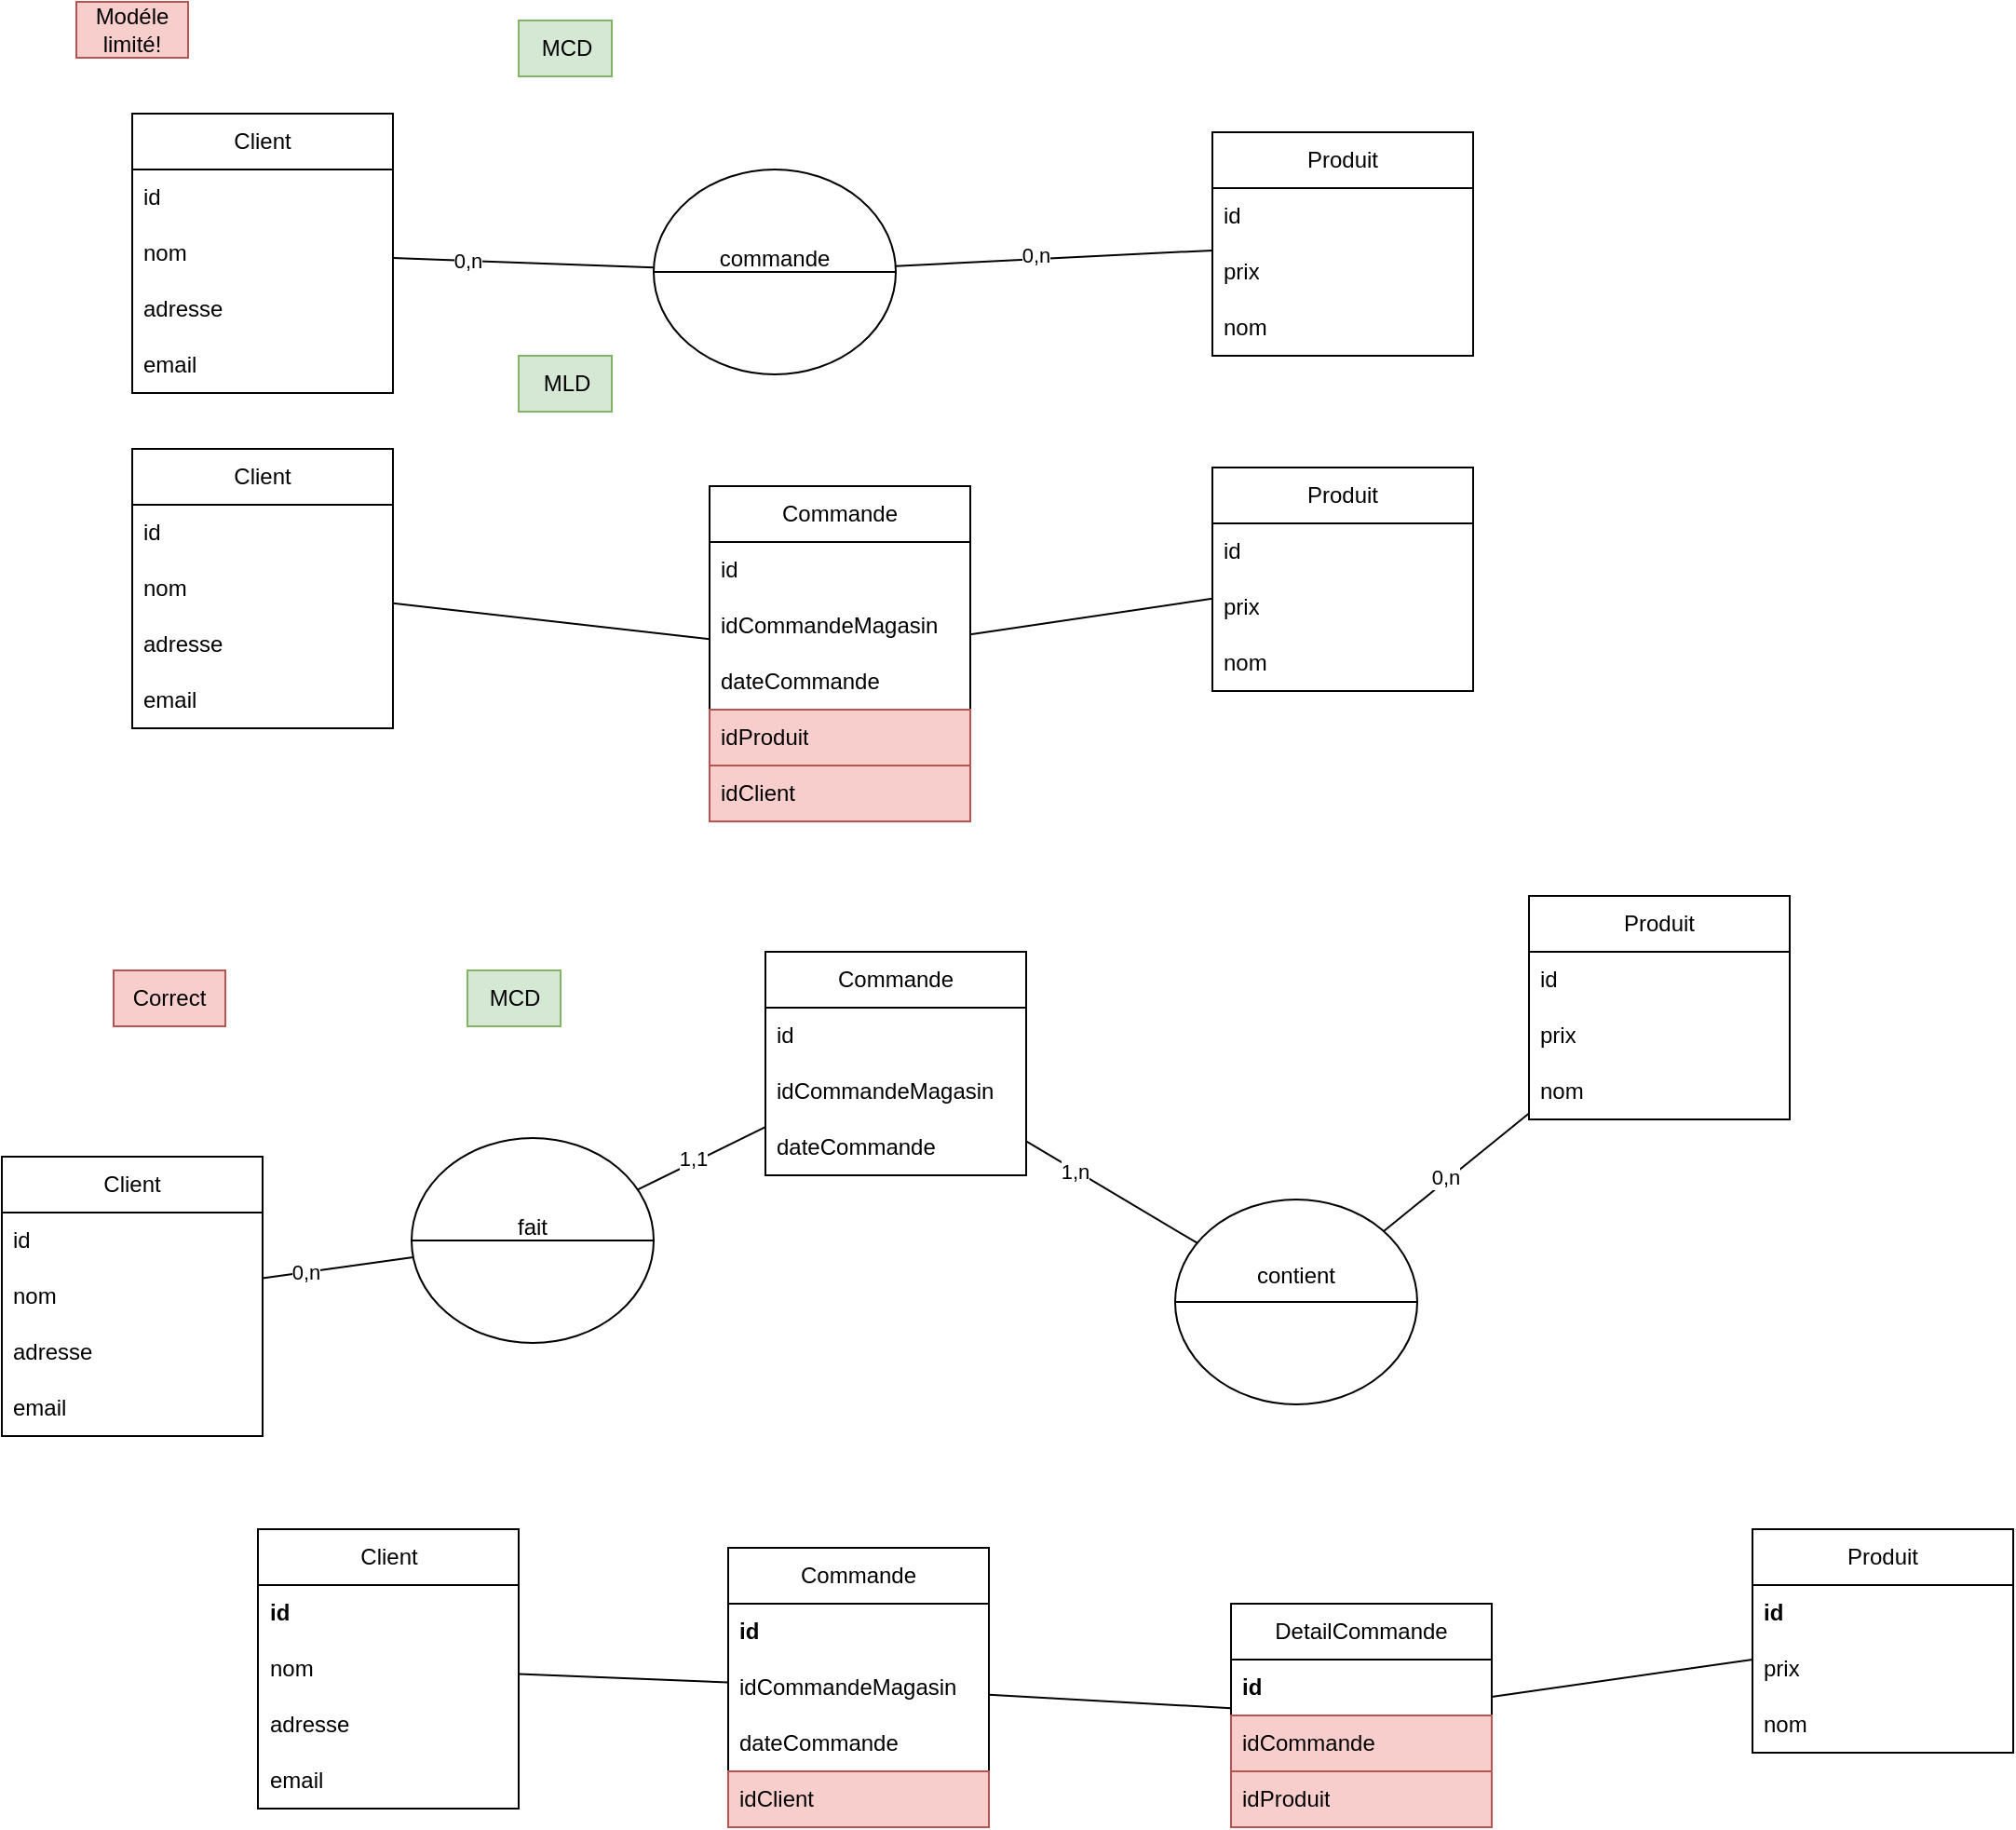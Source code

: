 <mxfile version="23.1.5" type="device">
  <diagram name="Page-1" id="Rdim_5VaXPFI_u1aEHPu">
    <mxGraphModel dx="1713" dy="-1688" grid="1" gridSize="10" guides="1" tooltips="1" connect="1" arrows="1" fold="1" page="1" pageScale="1" pageWidth="850" pageHeight="1100" math="0" shadow="0">
      <root>
        <mxCell id="0" />
        <mxCell id="1" parent="0" />
        <mxCell id="az1NuROMxJT2p0c5ZFmb-1" value="Client" style="swimlane;fontStyle=0;childLayout=stackLayout;horizontal=1;startSize=30;horizontalStack=0;resizeParent=1;resizeParentMax=0;resizeLast=0;collapsible=1;marginBottom=0;whiteSpace=wrap;html=1;" parent="1" vertex="1">
          <mxGeometry x="-190" y="2290" width="140" height="150" as="geometry" />
        </mxCell>
        <mxCell id="az1NuROMxJT2p0c5ZFmb-2" value="id" style="text;strokeColor=none;fillColor=none;align=left;verticalAlign=middle;spacingLeft=4;spacingRight=4;overflow=hidden;points=[[0,0.5],[1,0.5]];portConstraint=eastwest;rotatable=0;whiteSpace=wrap;html=1;" parent="az1NuROMxJT2p0c5ZFmb-1" vertex="1">
          <mxGeometry y="30" width="140" height="30" as="geometry" />
        </mxCell>
        <mxCell id="az1NuROMxJT2p0c5ZFmb-3" value="nom" style="text;strokeColor=none;fillColor=none;align=left;verticalAlign=middle;spacingLeft=4;spacingRight=4;overflow=hidden;points=[[0,0.5],[1,0.5]];portConstraint=eastwest;rotatable=0;whiteSpace=wrap;html=1;" parent="az1NuROMxJT2p0c5ZFmb-1" vertex="1">
          <mxGeometry y="60" width="140" height="30" as="geometry" />
        </mxCell>
        <mxCell id="az1NuROMxJT2p0c5ZFmb-4" value="adresse" style="text;strokeColor=none;fillColor=none;align=left;verticalAlign=middle;spacingLeft=4;spacingRight=4;overflow=hidden;points=[[0,0.5],[1,0.5]];portConstraint=eastwest;rotatable=0;whiteSpace=wrap;html=1;" parent="az1NuROMxJT2p0c5ZFmb-1" vertex="1">
          <mxGeometry y="90" width="140" height="30" as="geometry" />
        </mxCell>
        <mxCell id="az1NuROMxJT2p0c5ZFmb-15" value="email" style="text;strokeColor=none;fillColor=none;align=left;verticalAlign=middle;spacingLeft=4;spacingRight=4;overflow=hidden;points=[[0,0.5],[1,0.5]];portConstraint=eastwest;rotatable=0;whiteSpace=wrap;html=1;" parent="az1NuROMxJT2p0c5ZFmb-1" vertex="1">
          <mxGeometry y="120" width="140" height="30" as="geometry" />
        </mxCell>
        <mxCell id="az1NuROMxJT2p0c5ZFmb-10" value="" style="endArrow=none;html=1;rounded=0;" parent="1" source="az1NuROMxJT2p0c5ZFmb-1" target="az1NuROMxJT2p0c5ZFmb-33" edge="1">
          <mxGeometry width="50" height="50" relative="1" as="geometry">
            <mxPoint x="237.5" y="2400" as="sourcePoint" />
            <mxPoint x="112.166" y="2358.957" as="targetPoint" />
          </mxGeometry>
        </mxCell>
        <mxCell id="az1NuROMxJT2p0c5ZFmb-16" value="0,n" style="edgeLabel;html=1;align=center;verticalAlign=middle;resizable=0;points=[];" parent="az1NuROMxJT2p0c5ZFmb-10" vertex="1" connectable="0">
          <mxGeometry x="-0.432" relative="1" as="geometry">
            <mxPoint as="offset" />
          </mxGeometry>
        </mxCell>
        <mxCell id="az1NuROMxJT2p0c5ZFmb-12" value="" style="endArrow=none;html=1;rounded=0;" parent="1" source="az1NuROMxJT2p0c5ZFmb-33" target="az1NuROMxJT2p0c5ZFmb-41" edge="1">
          <mxGeometry width="50" height="50" relative="1" as="geometry">
            <mxPoint x="204.662" y="2353.573" as="sourcePoint" />
            <mxPoint x="350.5" y="2336.706" as="targetPoint" />
          </mxGeometry>
        </mxCell>
        <mxCell id="az1NuROMxJT2p0c5ZFmb-18" value="0,n" style="edgeLabel;html=1;align=center;verticalAlign=middle;resizable=0;points=[];" parent="az1NuROMxJT2p0c5ZFmb-12" vertex="1" connectable="0">
          <mxGeometry x="-0.12" y="2" relative="1" as="geometry">
            <mxPoint as="offset" />
          </mxGeometry>
        </mxCell>
        <mxCell id="az1NuROMxJT2p0c5ZFmb-14" value="MCD" style="text;html=1;align=center;verticalAlign=middle;resizable=0;points=[];autosize=1;strokeColor=#82b366;fillColor=#d5e8d4;" parent="1" vertex="1">
          <mxGeometry x="17.5" y="2240" width="50" height="30" as="geometry" />
        </mxCell>
        <mxCell id="az1NuROMxJT2p0c5ZFmb-33" value="commande&lt;div&gt;&lt;br/&gt;&lt;/div&gt;" style="shape=lineEllipse;perimeter=ellipsePerimeter;whiteSpace=wrap;html=1;backgroundOutline=1;" parent="1" vertex="1">
          <mxGeometry x="90" y="2320" width="130" height="110" as="geometry" />
        </mxCell>
        <mxCell id="az1NuROMxJT2p0c5ZFmb-41" value="Produit" style="swimlane;fontStyle=0;childLayout=stackLayout;horizontal=1;startSize=30;horizontalStack=0;resizeParent=1;resizeParentMax=0;resizeLast=0;collapsible=1;marginBottom=0;whiteSpace=wrap;html=1;" parent="1" vertex="1">
          <mxGeometry x="390" y="2300" width="140" height="120" as="geometry" />
        </mxCell>
        <mxCell id="az1NuROMxJT2p0c5ZFmb-42" value="id" style="text;strokeColor=none;fillColor=none;align=left;verticalAlign=middle;spacingLeft=4;spacingRight=4;overflow=hidden;points=[[0,0.5],[1,0.5]];portConstraint=eastwest;rotatable=0;whiteSpace=wrap;html=1;" parent="az1NuROMxJT2p0c5ZFmb-41" vertex="1">
          <mxGeometry y="30" width="140" height="30" as="geometry" />
        </mxCell>
        <mxCell id="az1NuROMxJT2p0c5ZFmb-43" value="prix" style="text;strokeColor=none;fillColor=none;align=left;verticalAlign=middle;spacingLeft=4;spacingRight=4;overflow=hidden;points=[[0,0.5],[1,0.5]];portConstraint=eastwest;rotatable=0;whiteSpace=wrap;html=1;" parent="az1NuROMxJT2p0c5ZFmb-41" vertex="1">
          <mxGeometry y="60" width="140" height="30" as="geometry" />
        </mxCell>
        <mxCell id="ZC4YLrXilNZgnKny0mAH-29" value="nom" style="text;strokeColor=none;fillColor=none;align=left;verticalAlign=middle;spacingLeft=4;spacingRight=4;overflow=hidden;points=[[0,0.5],[1,0.5]];portConstraint=eastwest;rotatable=0;whiteSpace=wrap;html=1;" vertex="1" parent="az1NuROMxJT2p0c5ZFmb-41">
          <mxGeometry y="90" width="140" height="30" as="geometry" />
        </mxCell>
        <mxCell id="ZC4YLrXilNZgnKny0mAH-1" value="Client" style="swimlane;fontStyle=0;childLayout=stackLayout;horizontal=1;startSize=30;horizontalStack=0;resizeParent=1;resizeParentMax=0;resizeLast=0;collapsible=1;marginBottom=0;whiteSpace=wrap;html=1;" vertex="1" parent="1">
          <mxGeometry x="-190" y="2470" width="140" height="150" as="geometry" />
        </mxCell>
        <mxCell id="ZC4YLrXilNZgnKny0mAH-2" value="id" style="text;strokeColor=none;fillColor=none;align=left;verticalAlign=middle;spacingLeft=4;spacingRight=4;overflow=hidden;points=[[0,0.5],[1,0.5]];portConstraint=eastwest;rotatable=0;whiteSpace=wrap;html=1;" vertex="1" parent="ZC4YLrXilNZgnKny0mAH-1">
          <mxGeometry y="30" width="140" height="30" as="geometry" />
        </mxCell>
        <mxCell id="ZC4YLrXilNZgnKny0mAH-3" value="nom" style="text;strokeColor=none;fillColor=none;align=left;verticalAlign=middle;spacingLeft=4;spacingRight=4;overflow=hidden;points=[[0,0.5],[1,0.5]];portConstraint=eastwest;rotatable=0;whiteSpace=wrap;html=1;" vertex="1" parent="ZC4YLrXilNZgnKny0mAH-1">
          <mxGeometry y="60" width="140" height="30" as="geometry" />
        </mxCell>
        <mxCell id="ZC4YLrXilNZgnKny0mAH-4" value="adresse" style="text;strokeColor=none;fillColor=none;align=left;verticalAlign=middle;spacingLeft=4;spacingRight=4;overflow=hidden;points=[[0,0.5],[1,0.5]];portConstraint=eastwest;rotatable=0;whiteSpace=wrap;html=1;" vertex="1" parent="ZC4YLrXilNZgnKny0mAH-1">
          <mxGeometry y="90" width="140" height="30" as="geometry" />
        </mxCell>
        <mxCell id="ZC4YLrXilNZgnKny0mAH-5" value="email" style="text;strokeColor=none;fillColor=none;align=left;verticalAlign=middle;spacingLeft=4;spacingRight=4;overflow=hidden;points=[[0,0.5],[1,0.5]];portConstraint=eastwest;rotatable=0;whiteSpace=wrap;html=1;" vertex="1" parent="ZC4YLrXilNZgnKny0mAH-1">
          <mxGeometry y="120" width="140" height="30" as="geometry" />
        </mxCell>
        <mxCell id="ZC4YLrXilNZgnKny0mAH-6" value="" style="endArrow=none;html=1;rounded=0;" edge="1" parent="1" source="ZC4YLrXilNZgnKny0mAH-1" target="ZC4YLrXilNZgnKny0mAH-17">
          <mxGeometry width="50" height="50" relative="1" as="geometry">
            <mxPoint x="237.5" y="2580" as="sourcePoint" />
            <mxPoint x="90.06" y="2552.639" as="targetPoint" />
          </mxGeometry>
        </mxCell>
        <mxCell id="ZC4YLrXilNZgnKny0mAH-10" value="MLD" style="text;html=1;align=center;verticalAlign=middle;resizable=0;points=[];autosize=1;strokeColor=#82b366;fillColor=#d5e8d4;" vertex="1" parent="1">
          <mxGeometry x="17.5" y="2420" width="50" height="30" as="geometry" />
        </mxCell>
        <mxCell id="ZC4YLrXilNZgnKny0mAH-12" value="Produit" style="swimlane;fontStyle=0;childLayout=stackLayout;horizontal=1;startSize=30;horizontalStack=0;resizeParent=1;resizeParentMax=0;resizeLast=0;collapsible=1;marginBottom=0;whiteSpace=wrap;html=1;" vertex="1" parent="1">
          <mxGeometry x="390" y="2480" width="140" height="120" as="geometry" />
        </mxCell>
        <mxCell id="ZC4YLrXilNZgnKny0mAH-13" value="id" style="text;strokeColor=none;fillColor=none;align=left;verticalAlign=middle;spacingLeft=4;spacingRight=4;overflow=hidden;points=[[0,0.5],[1,0.5]];portConstraint=eastwest;rotatable=0;whiteSpace=wrap;html=1;" vertex="1" parent="ZC4YLrXilNZgnKny0mAH-12">
          <mxGeometry y="30" width="140" height="30" as="geometry" />
        </mxCell>
        <mxCell id="ZC4YLrXilNZgnKny0mAH-14" value="prix" style="text;strokeColor=none;fillColor=none;align=left;verticalAlign=middle;spacingLeft=4;spacingRight=4;overflow=hidden;points=[[0,0.5],[1,0.5]];portConstraint=eastwest;rotatable=0;whiteSpace=wrap;html=1;" vertex="1" parent="ZC4YLrXilNZgnKny0mAH-12">
          <mxGeometry y="60" width="140" height="30" as="geometry" />
        </mxCell>
        <mxCell id="ZC4YLrXilNZgnKny0mAH-30" value="nom" style="text;strokeColor=none;fillColor=none;align=left;verticalAlign=middle;spacingLeft=4;spacingRight=4;overflow=hidden;points=[[0,0.5],[1,0.5]];portConstraint=eastwest;rotatable=0;whiteSpace=wrap;html=1;" vertex="1" parent="ZC4YLrXilNZgnKny0mAH-12">
          <mxGeometry y="90" width="140" height="30" as="geometry" />
        </mxCell>
        <mxCell id="ZC4YLrXilNZgnKny0mAH-16" value="Modéle limité!" style="text;html=1;align=center;verticalAlign=middle;whiteSpace=wrap;rounded=0;fillColor=#f8cecc;strokeColor=#b85450;" vertex="1" parent="1">
          <mxGeometry x="-220" y="2230" width="60" height="30" as="geometry" />
        </mxCell>
        <mxCell id="ZC4YLrXilNZgnKny0mAH-17" value="Commande" style="swimlane;fontStyle=0;childLayout=stackLayout;horizontal=1;startSize=30;horizontalStack=0;resizeParent=1;resizeParentMax=0;resizeLast=0;collapsible=1;marginBottom=0;whiteSpace=wrap;html=1;" vertex="1" parent="1">
          <mxGeometry x="120" y="2490" width="140" height="180" as="geometry" />
        </mxCell>
        <mxCell id="ZC4YLrXilNZgnKny0mAH-18" value="id" style="text;strokeColor=none;fillColor=none;align=left;verticalAlign=middle;spacingLeft=4;spacingRight=4;overflow=hidden;points=[[0,0.5],[1,0.5]];portConstraint=eastwest;rotatable=0;whiteSpace=wrap;html=1;" vertex="1" parent="ZC4YLrXilNZgnKny0mAH-17">
          <mxGeometry y="30" width="140" height="30" as="geometry" />
        </mxCell>
        <mxCell id="ZC4YLrXilNZgnKny0mAH-22" value="idCommandeMagasin" style="text;strokeColor=none;fillColor=none;align=left;verticalAlign=middle;spacingLeft=4;spacingRight=4;overflow=hidden;points=[[0,0.5],[1,0.5]];portConstraint=eastwest;rotatable=0;whiteSpace=wrap;html=1;" vertex="1" parent="ZC4YLrXilNZgnKny0mAH-17">
          <mxGeometry y="60" width="140" height="30" as="geometry" />
        </mxCell>
        <mxCell id="ZC4YLrXilNZgnKny0mAH-28" value="dateCommande" style="text;strokeColor=none;fillColor=none;align=left;verticalAlign=middle;spacingLeft=4;spacingRight=4;overflow=hidden;points=[[0,0.5],[1,0.5]];portConstraint=eastwest;rotatable=0;whiteSpace=wrap;html=1;" vertex="1" parent="ZC4YLrXilNZgnKny0mAH-17">
          <mxGeometry y="90" width="140" height="30" as="geometry" />
        </mxCell>
        <mxCell id="ZC4YLrXilNZgnKny0mAH-21" value="idProduit" style="text;strokeColor=#b85450;fillColor=#f8cecc;align=left;verticalAlign=middle;spacingLeft=4;spacingRight=4;overflow=hidden;points=[[0,0.5],[1,0.5]];portConstraint=eastwest;rotatable=0;whiteSpace=wrap;html=1;" vertex="1" parent="ZC4YLrXilNZgnKny0mAH-17">
          <mxGeometry y="120" width="140" height="30" as="geometry" />
        </mxCell>
        <mxCell id="ZC4YLrXilNZgnKny0mAH-19" value="idClient" style="text;strokeColor=#b85450;fillColor=#f8cecc;align=left;verticalAlign=middle;spacingLeft=4;spacingRight=4;overflow=hidden;points=[[0,0.5],[1,0.5]];portConstraint=eastwest;rotatable=0;whiteSpace=wrap;html=1;" vertex="1" parent="ZC4YLrXilNZgnKny0mAH-17">
          <mxGeometry y="150" width="140" height="30" as="geometry" />
        </mxCell>
        <mxCell id="ZC4YLrXilNZgnKny0mAH-20" value="" style="endArrow=none;html=1;rounded=0;" edge="1" parent="1" source="ZC4YLrXilNZgnKny0mAH-17" target="ZC4YLrXilNZgnKny0mAH-12">
          <mxGeometry width="50" height="50" relative="1" as="geometry">
            <mxPoint x="-40" y="2553" as="sourcePoint" />
            <mxPoint x="130" y="2547" as="targetPoint" />
          </mxGeometry>
        </mxCell>
        <mxCell id="ZC4YLrXilNZgnKny0mAH-31" value="Client" style="swimlane;fontStyle=0;childLayout=stackLayout;horizontal=1;startSize=30;horizontalStack=0;resizeParent=1;resizeParentMax=0;resizeLast=0;collapsible=1;marginBottom=0;whiteSpace=wrap;html=1;" vertex="1" parent="1">
          <mxGeometry x="-260" y="2850" width="140" height="150" as="geometry" />
        </mxCell>
        <mxCell id="ZC4YLrXilNZgnKny0mAH-32" value="id" style="text;strokeColor=none;fillColor=none;align=left;verticalAlign=middle;spacingLeft=4;spacingRight=4;overflow=hidden;points=[[0,0.5],[1,0.5]];portConstraint=eastwest;rotatable=0;whiteSpace=wrap;html=1;" vertex="1" parent="ZC4YLrXilNZgnKny0mAH-31">
          <mxGeometry y="30" width="140" height="30" as="geometry" />
        </mxCell>
        <mxCell id="ZC4YLrXilNZgnKny0mAH-33" value="nom" style="text;strokeColor=none;fillColor=none;align=left;verticalAlign=middle;spacingLeft=4;spacingRight=4;overflow=hidden;points=[[0,0.5],[1,0.5]];portConstraint=eastwest;rotatable=0;whiteSpace=wrap;html=1;" vertex="1" parent="ZC4YLrXilNZgnKny0mAH-31">
          <mxGeometry y="60" width="140" height="30" as="geometry" />
        </mxCell>
        <mxCell id="ZC4YLrXilNZgnKny0mAH-34" value="adresse" style="text;strokeColor=none;fillColor=none;align=left;verticalAlign=middle;spacingLeft=4;spacingRight=4;overflow=hidden;points=[[0,0.5],[1,0.5]];portConstraint=eastwest;rotatable=0;whiteSpace=wrap;html=1;" vertex="1" parent="ZC4YLrXilNZgnKny0mAH-31">
          <mxGeometry y="90" width="140" height="30" as="geometry" />
        </mxCell>
        <mxCell id="ZC4YLrXilNZgnKny0mAH-35" value="email" style="text;strokeColor=none;fillColor=none;align=left;verticalAlign=middle;spacingLeft=4;spacingRight=4;overflow=hidden;points=[[0,0.5],[1,0.5]];portConstraint=eastwest;rotatable=0;whiteSpace=wrap;html=1;" vertex="1" parent="ZC4YLrXilNZgnKny0mAH-31">
          <mxGeometry y="120" width="140" height="30" as="geometry" />
        </mxCell>
        <mxCell id="ZC4YLrXilNZgnKny0mAH-36" value="" style="endArrow=none;html=1;rounded=0;" edge="1" parent="1" source="ZC4YLrXilNZgnKny0mAH-31" target="ZC4YLrXilNZgnKny0mAH-41">
          <mxGeometry width="50" height="50" relative="1" as="geometry">
            <mxPoint x="237.5" y="3060" as="sourcePoint" />
            <mxPoint x="112.166" y="3018.957" as="targetPoint" />
          </mxGeometry>
        </mxCell>
        <mxCell id="ZC4YLrXilNZgnKny0mAH-37" value="0,n" style="edgeLabel;html=1;align=center;verticalAlign=middle;resizable=0;points=[];" vertex="1" connectable="0" parent="ZC4YLrXilNZgnKny0mAH-36">
          <mxGeometry x="-0.432" relative="1" as="geometry">
            <mxPoint as="offset" />
          </mxGeometry>
        </mxCell>
        <mxCell id="ZC4YLrXilNZgnKny0mAH-38" value="" style="endArrow=none;html=1;rounded=0;" edge="1" parent="1" source="ZC4YLrXilNZgnKny0mAH-41" target="ZC4YLrXilNZgnKny0mAH-42">
          <mxGeometry width="50" height="50" relative="1" as="geometry">
            <mxPoint x="204.662" y="3013.573" as="sourcePoint" />
            <mxPoint x="350.5" y="2996.706" as="targetPoint" />
          </mxGeometry>
        </mxCell>
        <mxCell id="ZC4YLrXilNZgnKny0mAH-39" value="1,1" style="edgeLabel;html=1;align=center;verticalAlign=middle;resizable=0;points=[];" vertex="1" connectable="0" parent="ZC4YLrXilNZgnKny0mAH-38">
          <mxGeometry x="-0.12" y="2" relative="1" as="geometry">
            <mxPoint as="offset" />
          </mxGeometry>
        </mxCell>
        <mxCell id="ZC4YLrXilNZgnKny0mAH-40" value="MCD" style="text;html=1;align=center;verticalAlign=middle;resizable=0;points=[];autosize=1;strokeColor=#82b366;fillColor=#d5e8d4;" vertex="1" parent="1">
          <mxGeometry x="-10" y="2750" width="50" height="30" as="geometry" />
        </mxCell>
        <mxCell id="ZC4YLrXilNZgnKny0mAH-41" value="fait&lt;br&gt;&lt;div&gt;&lt;br/&gt;&lt;/div&gt;" style="shape=lineEllipse;perimeter=ellipsePerimeter;whiteSpace=wrap;html=1;backgroundOutline=1;" vertex="1" parent="1">
          <mxGeometry x="-40" y="2840" width="130" height="110" as="geometry" />
        </mxCell>
        <mxCell id="ZC4YLrXilNZgnKny0mAH-42" value="Commande" style="swimlane;fontStyle=0;childLayout=stackLayout;horizontal=1;startSize=30;horizontalStack=0;resizeParent=1;resizeParentMax=0;resizeLast=0;collapsible=1;marginBottom=0;whiteSpace=wrap;html=1;" vertex="1" parent="1">
          <mxGeometry x="150" y="2740" width="140" height="120" as="geometry" />
        </mxCell>
        <mxCell id="ZC4YLrXilNZgnKny0mAH-43" value="id" style="text;strokeColor=none;fillColor=none;align=left;verticalAlign=middle;spacingLeft=4;spacingRight=4;overflow=hidden;points=[[0,0.5],[1,0.5]];portConstraint=eastwest;rotatable=0;whiteSpace=wrap;html=1;" vertex="1" parent="ZC4YLrXilNZgnKny0mAH-42">
          <mxGeometry y="30" width="140" height="30" as="geometry" />
        </mxCell>
        <mxCell id="ZC4YLrXilNZgnKny0mAH-44" value="idCommandeMagasin" style="text;strokeColor=none;fillColor=none;align=left;verticalAlign=middle;spacingLeft=4;spacingRight=4;overflow=hidden;points=[[0,0.5],[1,0.5]];portConstraint=eastwest;rotatable=0;whiteSpace=wrap;html=1;" vertex="1" parent="ZC4YLrXilNZgnKny0mAH-42">
          <mxGeometry y="60" width="140" height="30" as="geometry" />
        </mxCell>
        <mxCell id="ZC4YLrXilNZgnKny0mAH-45" value="dateCommande" style="text;strokeColor=none;fillColor=none;align=left;verticalAlign=middle;spacingLeft=4;spacingRight=4;overflow=hidden;points=[[0,0.5],[1,0.5]];portConstraint=eastwest;rotatable=0;whiteSpace=wrap;html=1;" vertex="1" parent="ZC4YLrXilNZgnKny0mAH-42">
          <mxGeometry y="90" width="140" height="30" as="geometry" />
        </mxCell>
        <mxCell id="ZC4YLrXilNZgnKny0mAH-46" value="Correct" style="text;html=1;align=center;verticalAlign=middle;whiteSpace=wrap;rounded=0;fillColor=#f8cecc;strokeColor=#b85450;" vertex="1" parent="1">
          <mxGeometry x="-200" y="2750" width="60" height="30" as="geometry" />
        </mxCell>
        <mxCell id="ZC4YLrXilNZgnKny0mAH-47" value="" style="endArrow=none;html=1;rounded=0;" edge="1" parent="1" target="ZC4YLrXilNZgnKny0mAH-51" source="ZC4YLrXilNZgnKny0mAH-42">
          <mxGeometry width="50" height="50" relative="1" as="geometry">
            <mxPoint x="290" y="2948" as="sourcePoint" />
            <mxPoint x="522.166" y="3051.957" as="targetPoint" />
          </mxGeometry>
        </mxCell>
        <mxCell id="ZC4YLrXilNZgnKny0mAH-48" value="1,n" style="edgeLabel;html=1;align=center;verticalAlign=middle;resizable=0;points=[];" vertex="1" connectable="0" parent="ZC4YLrXilNZgnKny0mAH-47">
          <mxGeometry x="-0.432" relative="1" as="geometry">
            <mxPoint as="offset" />
          </mxGeometry>
        </mxCell>
        <mxCell id="ZC4YLrXilNZgnKny0mAH-49" value="" style="endArrow=none;html=1;rounded=0;" edge="1" parent="1" source="ZC4YLrXilNZgnKny0mAH-51" target="ZC4YLrXilNZgnKny0mAH-52">
          <mxGeometry width="50" height="50" relative="1" as="geometry">
            <mxPoint x="614.662" y="3046.573" as="sourcePoint" />
            <mxPoint x="560" y="2867" as="targetPoint" />
          </mxGeometry>
        </mxCell>
        <mxCell id="ZC4YLrXilNZgnKny0mAH-50" value="0,n" style="edgeLabel;html=1;align=center;verticalAlign=middle;resizable=0;points=[];" vertex="1" connectable="0" parent="ZC4YLrXilNZgnKny0mAH-49">
          <mxGeometry x="-0.12" y="2" relative="1" as="geometry">
            <mxPoint as="offset" />
          </mxGeometry>
        </mxCell>
        <mxCell id="ZC4YLrXilNZgnKny0mAH-51" value="contient&lt;br&gt;&lt;br&gt;&lt;div&gt;&lt;br/&gt;&lt;/div&gt;" style="shape=lineEllipse;perimeter=ellipsePerimeter;whiteSpace=wrap;html=1;backgroundOutline=1;" vertex="1" parent="1">
          <mxGeometry x="370" y="2873" width="130" height="110" as="geometry" />
        </mxCell>
        <mxCell id="ZC4YLrXilNZgnKny0mAH-52" value="Produit" style="swimlane;fontStyle=0;childLayout=stackLayout;horizontal=1;startSize=30;horizontalStack=0;resizeParent=1;resizeParentMax=0;resizeLast=0;collapsible=1;marginBottom=0;whiteSpace=wrap;html=1;" vertex="1" parent="1">
          <mxGeometry x="560" y="2710" width="140" height="120" as="geometry" />
        </mxCell>
        <mxCell id="ZC4YLrXilNZgnKny0mAH-53" value="id" style="text;strokeColor=none;fillColor=none;align=left;verticalAlign=middle;spacingLeft=4;spacingRight=4;overflow=hidden;points=[[0,0.5],[1,0.5]];portConstraint=eastwest;rotatable=0;whiteSpace=wrap;html=1;" vertex="1" parent="ZC4YLrXilNZgnKny0mAH-52">
          <mxGeometry y="30" width="140" height="30" as="geometry" />
        </mxCell>
        <mxCell id="ZC4YLrXilNZgnKny0mAH-54" value="prix" style="text;strokeColor=none;fillColor=none;align=left;verticalAlign=middle;spacingLeft=4;spacingRight=4;overflow=hidden;points=[[0,0.5],[1,0.5]];portConstraint=eastwest;rotatable=0;whiteSpace=wrap;html=1;" vertex="1" parent="ZC4YLrXilNZgnKny0mAH-52">
          <mxGeometry y="60" width="140" height="30" as="geometry" />
        </mxCell>
        <mxCell id="ZC4YLrXilNZgnKny0mAH-55" value="nom" style="text;strokeColor=none;fillColor=none;align=left;verticalAlign=middle;spacingLeft=4;spacingRight=4;overflow=hidden;points=[[0,0.5],[1,0.5]];portConstraint=eastwest;rotatable=0;whiteSpace=wrap;html=1;" vertex="1" parent="ZC4YLrXilNZgnKny0mAH-52">
          <mxGeometry y="90" width="140" height="30" as="geometry" />
        </mxCell>
        <mxCell id="ZC4YLrXilNZgnKny0mAH-56" value="Client" style="swimlane;fontStyle=0;childLayout=stackLayout;horizontal=1;startSize=30;horizontalStack=0;resizeParent=1;resizeParentMax=0;resizeLast=0;collapsible=1;marginBottom=0;whiteSpace=wrap;html=1;" vertex="1" parent="1">
          <mxGeometry x="-122.5" y="3050" width="140" height="150" as="geometry" />
        </mxCell>
        <mxCell id="ZC4YLrXilNZgnKny0mAH-57" value="id" style="text;strokeColor=none;fillColor=none;align=left;verticalAlign=middle;spacingLeft=4;spacingRight=4;overflow=hidden;points=[[0,0.5],[1,0.5]];portConstraint=eastwest;rotatable=0;whiteSpace=wrap;html=1;fontStyle=1" vertex="1" parent="ZC4YLrXilNZgnKny0mAH-56">
          <mxGeometry y="30" width="140" height="30" as="geometry" />
        </mxCell>
        <mxCell id="ZC4YLrXilNZgnKny0mAH-58" value="nom" style="text;strokeColor=none;fillColor=none;align=left;verticalAlign=middle;spacingLeft=4;spacingRight=4;overflow=hidden;points=[[0,0.5],[1,0.5]];portConstraint=eastwest;rotatable=0;whiteSpace=wrap;html=1;" vertex="1" parent="ZC4YLrXilNZgnKny0mAH-56">
          <mxGeometry y="60" width="140" height="30" as="geometry" />
        </mxCell>
        <mxCell id="ZC4YLrXilNZgnKny0mAH-59" value="adresse" style="text;strokeColor=none;fillColor=none;align=left;verticalAlign=middle;spacingLeft=4;spacingRight=4;overflow=hidden;points=[[0,0.5],[1,0.5]];portConstraint=eastwest;rotatable=0;whiteSpace=wrap;html=1;" vertex="1" parent="ZC4YLrXilNZgnKny0mAH-56">
          <mxGeometry y="90" width="140" height="30" as="geometry" />
        </mxCell>
        <mxCell id="ZC4YLrXilNZgnKny0mAH-60" value="email" style="text;strokeColor=none;fillColor=none;align=left;verticalAlign=middle;spacingLeft=4;spacingRight=4;overflow=hidden;points=[[0,0.5],[1,0.5]];portConstraint=eastwest;rotatable=0;whiteSpace=wrap;html=1;" vertex="1" parent="ZC4YLrXilNZgnKny0mAH-56">
          <mxGeometry y="120" width="140" height="30" as="geometry" />
        </mxCell>
        <mxCell id="ZC4YLrXilNZgnKny0mAH-66" value="Commande" style="swimlane;fontStyle=0;childLayout=stackLayout;horizontal=1;startSize=30;horizontalStack=0;resizeParent=1;resizeParentMax=0;resizeLast=0;collapsible=1;marginBottom=0;whiteSpace=wrap;html=1;" vertex="1" parent="1">
          <mxGeometry x="130" y="3060" width="140" height="150" as="geometry" />
        </mxCell>
        <mxCell id="ZC4YLrXilNZgnKny0mAH-67" value="id" style="text;strokeColor=none;fillColor=none;align=left;verticalAlign=middle;spacingLeft=4;spacingRight=4;overflow=hidden;points=[[0,0.5],[1,0.5]];portConstraint=eastwest;rotatable=0;whiteSpace=wrap;html=1;fontStyle=1" vertex="1" parent="ZC4YLrXilNZgnKny0mAH-66">
          <mxGeometry y="30" width="140" height="30" as="geometry" />
        </mxCell>
        <mxCell id="ZC4YLrXilNZgnKny0mAH-68" value="idCommandeMagasin" style="text;strokeColor=none;fillColor=none;align=left;verticalAlign=middle;spacingLeft=4;spacingRight=4;overflow=hidden;points=[[0,0.5],[1,0.5]];portConstraint=eastwest;rotatable=0;whiteSpace=wrap;html=1;" vertex="1" parent="ZC4YLrXilNZgnKny0mAH-66">
          <mxGeometry y="60" width="140" height="30" as="geometry" />
        </mxCell>
        <mxCell id="ZC4YLrXilNZgnKny0mAH-69" value="dateCommande" style="text;strokeColor=none;fillColor=none;align=left;verticalAlign=middle;spacingLeft=4;spacingRight=4;overflow=hidden;points=[[0,0.5],[1,0.5]];portConstraint=eastwest;rotatable=0;whiteSpace=wrap;html=1;" vertex="1" parent="ZC4YLrXilNZgnKny0mAH-66">
          <mxGeometry y="90" width="140" height="30" as="geometry" />
        </mxCell>
        <mxCell id="ZC4YLrXilNZgnKny0mAH-82" value="idClient" style="text;strokeColor=#b85450;fillColor=#f8cecc;align=left;verticalAlign=middle;spacingLeft=4;spacingRight=4;overflow=hidden;points=[[0,0.5],[1,0.5]];portConstraint=eastwest;rotatable=0;whiteSpace=wrap;html=1;" vertex="1" parent="ZC4YLrXilNZgnKny0mAH-66">
          <mxGeometry y="120" width="140" height="30" as="geometry" />
        </mxCell>
        <mxCell id="ZC4YLrXilNZgnKny0mAH-70" value="Produit" style="swimlane;fontStyle=0;childLayout=stackLayout;horizontal=1;startSize=30;horizontalStack=0;resizeParent=1;resizeParentMax=0;resizeLast=0;collapsible=1;marginBottom=0;whiteSpace=wrap;html=1;" vertex="1" parent="1">
          <mxGeometry x="680" y="3050" width="140" height="120" as="geometry" />
        </mxCell>
        <mxCell id="ZC4YLrXilNZgnKny0mAH-71" value="id" style="text;strokeColor=none;fillColor=none;align=left;verticalAlign=middle;spacingLeft=4;spacingRight=4;overflow=hidden;points=[[0,0.5],[1,0.5]];portConstraint=eastwest;rotatable=0;whiteSpace=wrap;html=1;fontStyle=1" vertex="1" parent="ZC4YLrXilNZgnKny0mAH-70">
          <mxGeometry y="30" width="140" height="30" as="geometry" />
        </mxCell>
        <mxCell id="ZC4YLrXilNZgnKny0mAH-72" value="prix" style="text;strokeColor=none;fillColor=none;align=left;verticalAlign=middle;spacingLeft=4;spacingRight=4;overflow=hidden;points=[[0,0.5],[1,0.5]];portConstraint=eastwest;rotatable=0;whiteSpace=wrap;html=1;" vertex="1" parent="ZC4YLrXilNZgnKny0mAH-70">
          <mxGeometry y="60" width="140" height="30" as="geometry" />
        </mxCell>
        <mxCell id="ZC4YLrXilNZgnKny0mAH-73" value="nom" style="text;strokeColor=none;fillColor=none;align=left;verticalAlign=middle;spacingLeft=4;spacingRight=4;overflow=hidden;points=[[0,0.5],[1,0.5]];portConstraint=eastwest;rotatable=0;whiteSpace=wrap;html=1;" vertex="1" parent="ZC4YLrXilNZgnKny0mAH-70">
          <mxGeometry y="90" width="140" height="30" as="geometry" />
        </mxCell>
        <mxCell id="ZC4YLrXilNZgnKny0mAH-74" value="DetailCommande" style="swimlane;fontStyle=0;childLayout=stackLayout;horizontal=1;startSize=30;horizontalStack=0;resizeParent=1;resizeParentMax=0;resizeLast=0;collapsible=1;marginBottom=0;whiteSpace=wrap;html=1;" vertex="1" parent="1">
          <mxGeometry x="400" y="3090" width="140" height="120" as="geometry" />
        </mxCell>
        <mxCell id="ZC4YLrXilNZgnKny0mAH-75" value="id" style="text;strokeColor=none;fillColor=none;align=left;verticalAlign=middle;spacingLeft=4;spacingRight=4;overflow=hidden;points=[[0,0.5],[1,0.5]];portConstraint=eastwest;rotatable=0;whiteSpace=wrap;html=1;fontStyle=1" vertex="1" parent="ZC4YLrXilNZgnKny0mAH-74">
          <mxGeometry y="30" width="140" height="30" as="geometry" />
        </mxCell>
        <mxCell id="ZC4YLrXilNZgnKny0mAH-76" value="idCommande" style="text;strokeColor=#b85450;fillColor=#f8cecc;align=left;verticalAlign=middle;spacingLeft=4;spacingRight=4;overflow=hidden;points=[[0,0.5],[1,0.5]];portConstraint=eastwest;rotatable=0;whiteSpace=wrap;html=1;" vertex="1" parent="ZC4YLrXilNZgnKny0mAH-74">
          <mxGeometry y="60" width="140" height="30" as="geometry" />
        </mxCell>
        <mxCell id="ZC4YLrXilNZgnKny0mAH-77" value="idProduit" style="text;strokeColor=#b85450;fillColor=#f8cecc;align=left;verticalAlign=middle;spacingLeft=4;spacingRight=4;overflow=hidden;points=[[0,0.5],[1,0.5]];portConstraint=eastwest;rotatable=0;whiteSpace=wrap;html=1;" vertex="1" parent="ZC4YLrXilNZgnKny0mAH-74">
          <mxGeometry y="90" width="140" height="30" as="geometry" />
        </mxCell>
        <mxCell id="ZC4YLrXilNZgnKny0mAH-78" value="" style="endArrow=none;html=1;rounded=0;" edge="1" parent="1" source="ZC4YLrXilNZgnKny0mAH-56" target="ZC4YLrXilNZgnKny0mAH-66">
          <mxGeometry width="50" height="50" relative="1" as="geometry">
            <mxPoint x="-110" y="2925" as="sourcePoint" />
            <mxPoint x="-29" y="2914" as="targetPoint" />
          </mxGeometry>
        </mxCell>
        <mxCell id="ZC4YLrXilNZgnKny0mAH-80" value="" style="endArrow=none;html=1;rounded=0;" edge="1" parent="1" source="ZC4YLrXilNZgnKny0mAH-66" target="ZC4YLrXilNZgnKny0mAH-74">
          <mxGeometry width="50" height="50" relative="1" as="geometry">
            <mxPoint x="10" y="3134" as="sourcePoint" />
            <mxPoint x="140" y="3131" as="targetPoint" />
          </mxGeometry>
        </mxCell>
        <mxCell id="ZC4YLrXilNZgnKny0mAH-81" value="" style="endArrow=none;html=1;rounded=0;" edge="1" parent="1" source="ZC4YLrXilNZgnKny0mAH-74" target="ZC4YLrXilNZgnKny0mAH-70">
          <mxGeometry width="50" height="50" relative="1" as="geometry">
            <mxPoint x="280" y="3135" as="sourcePoint" />
            <mxPoint x="400" y="3145" as="targetPoint" />
          </mxGeometry>
        </mxCell>
      </root>
    </mxGraphModel>
  </diagram>
</mxfile>
